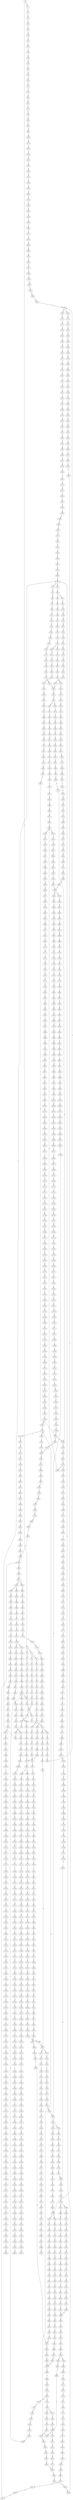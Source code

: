 strict digraph  {
	S0 -> S1 [ label = A ];
	S0 -> S2 [ label = C ];
	S1 -> S3 [ label = C ];
	S2 -> S4 [ label = T ];
	S2 -> S5 [ label = G ];
	S3 -> S6 [ label = C ];
	S4 -> S7 [ label = G ];
	S5 -> S8 [ label = G ];
	S5 -> S9 [ label = T ];
	S6 -> S10 [ label = T ];
	S7 -> S11 [ label = T ];
	S8 -> S12 [ label = T ];
	S9 -> S13 [ label = T ];
	S10 -> S14 [ label = T ];
	S11 -> S15 [ label = C ];
	S12 -> S16 [ label = C ];
	S13 -> S17 [ label = C ];
	S14 -> S18 [ label = T ];
	S15 -> S19 [ label = C ];
	S16 -> S20 [ label = C ];
	S17 -> S21 [ label = C ];
	S18 -> S22 [ label = T ];
	S19 -> S23 [ label = T ];
	S20 -> S24 [ label = T ];
	S21 -> S25 [ label = T ];
	S22 -> S26 [ label = T ];
	S23 -> S27 [ label = T ];
	S24 -> S28 [ label = T ];
	S25 -> S29 [ label = T ];
	S26 -> S30 [ label = G ];
	S27 -> S31 [ label = G ];
	S28 -> S32 [ label = G ];
	S29 -> S33 [ label = A ];
	S30 -> S34 [ label = A ];
	S31 -> S35 [ label = A ];
	S32 -> S36 [ label = A ];
	S33 -> S37 [ label = A ];
	S34 -> S38 [ label = A ];
	S35 -> S39 [ label = A ];
	S36 -> S40 [ label = A ];
	S37 -> S41 [ label = A ];
	S38 -> S42 [ label = C ];
	S39 -> S43 [ label = C ];
	S40 -> S43 [ label = C ];
	S41 -> S44 [ label = C ];
	S42 -> S45 [ label = A ];
	S43 -> S46 [ label = T ];
	S43 -> S47 [ label = A ];
	S44 -> S48 [ label = A ];
	S45 -> S49 [ label = G ];
	S46 -> S50 [ label = T ];
	S47 -> S51 [ label = G ];
	S48 -> S52 [ label = G ];
	S49 -> S53 [ label = T ];
	S50 -> S54 [ label = C ];
	S51 -> S55 [ label = G ];
	S52 -> S56 [ label = G ];
	S53 -> S57 [ label = T ];
	S54 -> S58 [ label = A ];
	S55 -> S59 [ label = G ];
	S55 -> S60 [ label = T ];
	S56 -> S61 [ label = T ];
	S57 -> S62 [ label = G ];
	S58 -> S63 [ label = A ];
	S59 -> S64 [ label = T ];
	S60 -> S65 [ label = C ];
	S61 -> S66 [ label = C ];
	S62 -> S67 [ label = A ];
	S63 -> S68 [ label = C ];
	S64 -> S69 [ label = C ];
	S65 -> S70 [ label = C ];
	S66 -> S71 [ label = T ];
	S67 -> S72 [ label = C ];
	S68 -> S73 [ label = C ];
	S68 -> S74 [ label = T ];
	S69 -> S75 [ label = C ];
	S70 -> S76 [ label = C ];
	S71 -> S77 [ label = C ];
	S72 -> S78 [ label = T ];
	S73 -> S79 [ label = G ];
	S74 -> S80 [ label = G ];
	S75 -> S81 [ label = G ];
	S76 -> S82 [ label = T ];
	S77 -> S83 [ label = T ];
	S78 -> S84 [ label = G ];
	S79 -> S85 [ label = G ];
	S80 -> S86 [ label = G ];
	S80 -> S87 [ label = C ];
	S81 -> S88 [ label = C ];
	S82 -> S89 [ label = T ];
	S83 -> S90 [ label = C ];
	S84 -> S91 [ label = T ];
	S85 -> S92 [ label = C ];
	S86 -> S93 [ label = C ];
	S87 -> S94 [ label = C ];
	S88 -> S95 [ label = C ];
	S89 -> S96 [ label = C ];
	S90 -> S97 [ label = C ];
	S91 -> S98 [ label = A ];
	S92 -> S99 [ label = C ];
	S93 -> S100 [ label = C ];
	S94 -> S101 [ label = C ];
	S95 -> S102 [ label = G ];
	S96 -> S103 [ label = T ];
	S96 -> S104 [ label = G ];
	S97 -> S105 [ label = G ];
	S98 -> S106 [ label = C ];
	S99 -> S107 [ label = C ];
	S100 -> S108 [ label = C ];
	S101 -> S109 [ label = T ];
	S102 -> S110 [ label = C ];
	S102 -> S111 [ label = G ];
	S103 -> S112 [ label = C ];
	S104 -> S113 [ label = C ];
	S105 -> S114 [ label = T ];
	S106 -> S115 [ label = A ];
	S107 -> S116 [ label = A ];
	S108 -> S117 [ label = A ];
	S109 -> S118 [ label = A ];
	S110 -> S119 [ label = A ];
	S111 -> S120 [ label = A ];
	S112 -> S121 [ label = G ];
	S113 -> S122 [ label = A ];
	S114 -> S123 [ label = A ];
	S115 -> S124 [ label = C ];
	S116 -> S125 [ label = G ];
	S117 -> S126 [ label = G ];
	S118 -> S127 [ label = G ];
	S119 -> S128 [ label = C ];
	S120 -> S129 [ label = A ];
	S121 -> S130 [ label = T ];
	S122 -> S131 [ label = C ];
	S123 -> S132 [ label = C ];
	S124 -> S133 [ label = T ];
	S125 -> S134 [ label = T ];
	S126 -> S135 [ label = G ];
	S127 -> S136 [ label = G ];
	S128 -> S137 [ label = G ];
	S129 -> S138 [ label = C ];
	S130 -> S139 [ label = A ];
	S131 -> S140 [ label = G ];
	S132 -> S141 [ label = A ];
	S133 -> S142 [ label = T ];
	S134 -> S143 [ label = T ];
	S135 -> S144 [ label = T ];
	S136 -> S145 [ label = T ];
	S137 -> S146 [ label = C ];
	S138 -> S147 [ label = T ];
	S139 -> S148 [ label = C ];
	S140 -> S149 [ label = T ];
	S141 -> S150 [ label = T ];
	S142 -> S151 [ label = G ];
	S143 -> S152 [ label = G ];
	S144 -> S153 [ label = G ];
	S145 -> S154 [ label = G ];
	S146 -> S155 [ label = G ];
	S147 -> S156 [ label = G ];
	S148 -> S157 [ label = G ];
	S149 -> S158 [ label = G ];
	S150 -> S159 [ label = G ];
	S151 -> S160 [ label = G ];
	S152 -> S161 [ label = T ];
	S153 -> S162 [ label = C ];
	S153 -> S163 [ label = G ];
	S154 -> S164 [ label = T ];
	S155 -> S165 [ label = C ];
	S156 -> S166 [ label = C ];
	S157 -> S167 [ label = G ];
	S158 -> S168 [ label = G ];
	S159 -> S169 [ label = G ];
	S160 -> S170 [ label = A ];
	S161 -> S171 [ label = G ];
	S162 -> S172 [ label = G ];
	S163 -> S173 [ label = G ];
	S164 -> S174 [ label = G ];
	S165 -> S175 [ label = A ];
	S166 -> S176 [ label = A ];
	S167 -> S177 [ label = C ];
	S168 -> S178 [ label = C ];
	S169 -> S179 [ label = C ];
	S170 -> S180 [ label = G ];
	S171 -> S181 [ label = C ];
	S172 -> S182 [ label = C ];
	S173 -> S183 [ label = C ];
	S174 -> S184 [ label = C ];
	S175 -> S185 [ label = G ];
	S176 -> S186 [ label = A ];
	S177 -> S187 [ label = T ];
	S178 -> S188 [ label = G ];
	S179 -> S189 [ label = G ];
	S180 -> S190 [ label = A ];
	S181 -> S191 [ label = G ];
	S182 -> S192 [ label = G ];
	S183 -> S193 [ label = T ];
	S184 -> S194 [ label = G ];
	S185 -> S195 [ label = C ];
	S186 -> S196 [ label = C ];
	S187 -> S197 [ label = A ];
	S188 -> S198 [ label = T ];
	S189 -> S199 [ label = C ];
	S190 -> S200 [ label = C ];
	S191 -> S201 [ label = T ];
	S192 -> S202 [ label = T ];
	S193 -> S203 [ label = T ];
	S194 -> S204 [ label = T ];
	S195 -> S205 [ label = C ];
	S196 -> S206 [ label = C ];
	S197 -> S207 [ label = C ];
	S198 -> S208 [ label = C ];
	S199 -> S209 [ label = C ];
	S200 -> S210 [ label = C ];
	S201 -> S211 [ label = C ];
	S202 -> S212 [ label = C ];
	S203 -> S213 [ label = C ];
	S204 -> S214 [ label = C ];
	S205 -> S215 [ label = G ];
	S206 -> S216 [ label = A ];
	S207 -> S217 [ label = T ];
	S208 -> S218 [ label = C ];
	S209 -> S219 [ label = C ];
	S210 -> S220 [ label = C ];
	S211 -> S221 [ label = G ];
	S212 -> S222 [ label = G ];
	S213 -> S223 [ label = G ];
	S214 -> S224 [ label = G ];
	S215 -> S225 [ label = G ];
	S216 -> S226 [ label = G ];
	S217 -> S227 [ label = G ];
	S218 -> S228 [ label = C ];
	S219 -> S229 [ label = C ];
	S220 -> S230 [ label = C ];
	S221 -> S231 [ label = A ];
	S222 -> S232 [ label = T ];
	S223 -> S233 [ label = A ];
	S224 -> S231 [ label = A ];
	S225 -> S234 [ label = C ];
	S225 -> S235 [ label = T ];
	S226 -> S236 [ label = A ];
	S227 -> S237 [ label = G ];
	S228 -> S238 [ label = C ];
	S229 -> S239 [ label = C ];
	S230 -> S240 [ label = C ];
	S231 -> S241 [ label = A ];
	S232 -> S242 [ label = G ];
	S233 -> S243 [ label = A ];
	S234 -> S244 [ label = A ];
	S235 -> S245 [ label = G ];
	S236 -> S246 [ label = A ];
	S237 -> S247 [ label = T ];
	S238 -> S248 [ label = A ];
	S239 -> S249 [ label = A ];
	S240 -> S250 [ label = C ];
	S241 -> S251 [ label = C ];
	S242 -> S252 [ label = C ];
	S243 -> S253 [ label = C ];
	S244 -> S254 [ label = C ];
	S245 -> S255 [ label = G ];
	S246 -> S256 [ label = C ];
	S247 -> S257 [ label = G ];
	S248 -> S258 [ label = C ];
	S249 -> S259 [ label = C ];
	S250 -> S260 [ label = T ];
	S251 -> S261 [ label = C ];
	S251 -> S262 [ label = A ];
	S252 -> S263 [ label = A ];
	S253 -> S264 [ label = A ];
	S254 -> S265 [ label = T ];
	S255 -> S266 [ label = A ];
	S256 -> S267 [ label = A ];
	S257 -> S268 [ label = C ];
	S258 -> S269 [ label = T ];
	S259 -> S270 [ label = T ];
	S260 -> S271 [ label = T ];
	S261 -> S272 [ label = T ];
	S262 -> S273 [ label = C ];
	S263 -> S274 [ label = T ];
	S264 -> S275 [ label = C ];
	S265 -> S276 [ label = T ];
	S266 -> S277 [ label = A ];
	S267 -> S278 [ label = G ];
	S268 -> S279 [ label = T ];
	S269 -> S280 [ label = T ];
	S270 -> S281 [ label = T ];
	S271 -> S282 [ label = C ];
	S272 -> S283 [ label = T ];
	S273 -> S284 [ label = C ];
	S274 -> S285 [ label = C ];
	S275 -> S286 [ label = G ];
	S276 -> S287 [ label = C ];
	S277 -> S288 [ label = G ];
	S278 -> S289 [ label = C ];
	S279 -> S290 [ label = A ];
	S280 -> S291 [ label = G ];
	S281 -> S292 [ label = T ];
	S282 -> S293 [ label = A ];
	S283 -> S294 [ label = C ];
	S284 -> S295 [ label = C ];
	S285 -> S296 [ label = C ];
	S286 -> S297 [ label = C ];
	S287 -> S298 [ label = A ];
	S288 -> S299 [ label = A ];
	S289 -> S300 [ label = C ];
	S290 -> S301 [ label = C ];
	S291 -> S302 [ label = A ];
	S292 -> S303 [ label = A ];
	S293 -> S304 [ label = G ];
	S294 -> S305 [ label = G ];
	S295 -> S306 [ label = G ];
	S296 -> S307 [ label = G ];
	S297 -> S308 [ label = G ];
	S298 -> S309 [ label = G ];
	S299 -> S310 [ label = A ];
	S300 -> S311 [ label = G ];
	S301 -> S312 [ label = T ];
	S302 -> S313 [ label = G ];
	S303 -> S314 [ label = G ];
	S304 -> S315 [ label = A ];
	S305 -> S316 [ label = T ];
	S306 -> S317 [ label = T ];
	S307 -> S318 [ label = C ];
	S308 -> S319 [ label = C ];
	S309 -> S320 [ label = C ];
	S310 -> S321 [ label = C ];
	S311 -> S322 [ label = T ];
	S312 -> S323 [ label = G ];
	S313 -> S324 [ label = C ];
	S314 -> S325 [ label = C ];
	S315 -> S326 [ label = G ];
	S316 -> S327 [ label = A ];
	S317 -> S328 [ label = A ];
	S318 -> S329 [ label = A ];
	S319 -> S330 [ label = A ];
	S320 -> S331 [ label = C ];
	S321 -> S332 [ label = G ];
	S322 -> S333 [ label = C ];
	S323 -> S334 [ label = T ];
	S324 -> S335 [ label = C ];
	S325 -> S336 [ label = C ];
	S326 -> S337 [ label = G ];
	S327 -> S338 [ label = C ];
	S328 -> S339 [ label = C ];
	S329 -> S340 [ label = C ];
	S330 -> S341 [ label = C ];
	S331 -> S342 [ label = G ];
	S332 -> S343 [ label = G ];
	S333 -> S344 [ label = C ];
	S334 -> S345 [ label = A ];
	S335 -> S346 [ label = G ];
	S336 -> S347 [ label = G ];
	S337 -> S348 [ label = T ];
	S338 -> S349 [ label = T ];
	S339 -> S350 [ label = G ];
	S340 -> S351 [ label = G ];
	S341 -> S352 [ label = G ];
	S342 -> S353 [ label = C ];
	S343 -> S354 [ label = C ];
	S344 -> S355 [ label = T ];
	S345 -> S356 [ label = A ];
	S346 -> S357 [ label = C ];
	S347 -> S358 [ label = T ];
	S348 -> S359 [ label = C ];
	S349 -> S360 [ label = T ];
	S350 -> S361 [ label = T ];
	S351 -> S362 [ label = T ];
	S352 -> S363 [ label = T ];
	S353 -> S364 [ label = C ];
	S354 -> S365 [ label = A ];
	S355 -> S366 [ label = C ];
	S356 -> S367 [ label = C ];
	S357 -> S368 [ label = C ];
	S358 -> S369 [ label = C ];
	S359 -> S370 [ label = C ];
	S360 -> S371 [ label = C ];
	S361 -> S372 [ label = C ];
	S362 -> S373 [ label = C ];
	S363 -> S374 [ label = C ];
	S364 -> S375 [ label = C ];
	S365 -> S376 [ label = C ];
	S366 -> S377 [ label = T ];
	S367 -> S378 [ label = A ];
	S368 -> S379 [ label = C ];
	S369 -> S380 [ label = C ];
	S370 -> S381 [ label = C ];
	S371 -> S382 [ label = A ];
	S372 -> S383 [ label = C ];
	S373 -> S384 [ label = G ];
	S374 -> S385 [ label = C ];
	S375 -> S386 [ label = C ];
	S376 -> S387 [ label = C ];
	S376 -> S388 [ label = T ];
	S377 -> S389 [ label = G ];
	S378 -> S390 [ label = C ];
	S379 -> S391 [ label = C ];
	S380 -> S392 [ label = C ];
	S381 -> S393 [ label = T ];
	S382 -> S394 [ label = A ];
	S383 -> S395 [ label = A ];
	S384 -> S396 [ label = A ];
	S385 -> S397 [ label = A ];
	S386 -> S398 [ label = T ];
	S387 -> S399 [ label = G ];
	S388 -> S400 [ label = G ];
	S389 -> S401 [ label = T ];
	S390 -> S402 [ label = A ];
	S391 -> S398 [ label = T ];
	S392 -> S403 [ label = A ];
	S393 -> S404 [ label = T ];
	S394 -> S405 [ label = G ];
	S395 -> S406 [ label = G ];
	S396 -> S407 [ label = G ];
	S397 -> S408 [ label = G ];
	S398 -> S409 [ label = T ];
	S398 -> S410 [ label = C ];
	S399 -> S411 [ label = G ];
	S400 -> S412 [ label = G ];
	S401 -> S413 [ label = C ];
	S402 -> S414 [ label = C ];
	S403 -> S415 [ label = C ];
	S404 -> S96 [ label = C ];
	S405 -> S416 [ label = C ];
	S406 -> S417 [ label = C ];
	S407 -> S418 [ label = C ];
	S408 -> S419 [ label = C ];
	S409 -> S420 [ label = C ];
	S410 -> S421 [ label = C ];
	S411 -> S422 [ label = G ];
	S412 -> S423 [ label = G ];
	S413 -> S424 [ label = G ];
	S414 -> S425 [ label = G ];
	S415 -> S426 [ label = C ];
	S416 -> S427 [ label = G ];
	S417 -> S428 [ label = G ];
	S418 -> S429 [ label = G ];
	S419 -> S430 [ label = T ];
	S419 -> S428 [ label = G ];
	S420 -> S431 [ label = A ];
	S421 -> S432 [ label = A ];
	S422 -> S433 [ label = A ];
	S423 -> S434 [ label = A ];
	S424 -> S435 [ label = T ];
	S425 -> S436 [ label = C ];
	S426 -> S437 [ label = A ];
	S427 -> S438 [ label = A ];
	S428 -> S439 [ label = A ];
	S429 -> S440 [ label = A ];
	S430 -> S441 [ label = T ];
	S431 -> S442 [ label = C ];
	S432 -> S443 [ label = C ];
	S433 -> S444 [ label = A ];
	S434 -> S445 [ label = A ];
	S435 -> S446 [ label = G ];
	S436 -> S447 [ label = T ];
	S437 -> S448 [ label = C ];
	S438 -> S449 [ label = G ];
	S439 -> S450 [ label = G ];
	S440 -> S451 [ label = G ];
	S441 -> S452 [ label = C ];
	S442 -> S453 [ label = G ];
	S443 -> S454 [ label = C ];
	S444 -> S455 [ label = T ];
	S445 -> S456 [ label = C ];
	S446 -> S457 [ label = G ];
	S447 -> S458 [ label = C ];
	S448 -> S459 [ label = C ];
	S449 -> S460 [ label = T ];
	S450 -> S461 [ label = T ];
	S451 -> S462 [ label = T ];
	S452 -> S463 [ label = A ];
	S453 -> S464 [ label = C ];
	S454 -> S465 [ label = C ];
	S455 -> S466 [ label = T ];
	S456 -> S467 [ label = T ];
	S457 -> S468 [ label = T ];
	S458 -> S469 [ label = C ];
	S459 -> S470 [ label = G ];
	S460 -> S471 [ label = C ];
	S461 -> S472 [ label = C ];
	S462 -> S473 [ label = C ];
	S463 -> S474 [ label = C ];
	S464 -> S475 [ label = T ];
	S465 -> S476 [ label = G ];
	S466 -> S477 [ label = G ];
	S467 -> S478 [ label = G ];
	S468 -> S479 [ label = A ];
	S469 -> S480 [ label = T ];
	S470 -> S481 [ label = A ];
	S471 -> S482 [ label = C ];
	S472 -> S483 [ label = C ];
	S472 -> S484 [ label = T ];
	S473 -> S485 [ label = G ];
	S474 -> S486 [ label = G ];
	S475 -> S487 [ label = C ];
	S476 -> S488 [ label = C ];
	S477 -> S489 [ label = A ];
	S478 -> S490 [ label = G ];
	S480 -> S491 [ label = A ];
	S481 -> S492 [ label = T ];
	S482 -> S493 [ label = C ];
	S483 -> S493 [ label = C ];
	S484 -> S494 [ label = C ];
	S485 -> S495 [ label = A ];
	S486 -> S496 [ label = C ];
	S487 -> S497 [ label = C ];
	S488 -> S498 [ label = C ];
	S489 -> S499 [ label = A ];
	S490 -> S500 [ label = A ];
	S491 -> S501 [ label = G ];
	S492 -> S502 [ label = C ];
	S493 -> S503 [ label = T ];
	S493 -> S504 [ label = G ];
	S494 -> S505 [ label = G ];
	S495 -> S506 [ label = A ];
	S496 -> S507 [ label = C ];
	S497 -> S508 [ label = G ];
	S498 -> S509 [ label = G ];
	S499 -> S510 [ label = C ];
	S500 -> S511 [ label = C ];
	S501 -> S512 [ label = A ];
	S502 -> S513 [ label = G ];
	S503 -> S514 [ label = C ];
	S504 -> S515 [ label = C ];
	S505 -> S516 [ label = T ];
	S506 -> S517 [ label = C ];
	S507 -> S518 [ label = C ];
	S508 -> S519 [ label = G ];
	S509 -> S520 [ label = G ];
	S510 -> S521 [ label = C ];
	S511 -> S522 [ label = C ];
	S512 -> S523 [ label = A ];
	S513 -> S524 [ label = G ];
	S514 -> S525 [ label = C ];
	S515 -> S526 [ label = C ];
	S516 -> S527 [ label = C ];
	S517 -> S528 [ label = C ];
	S518 -> S529 [ label = T ];
	S519 -> S530 [ label = T ];
	S520 -> S531 [ label = T ];
	S521 -> S532 [ label = C ];
	S522 -> S533 [ label = C ];
	S523 -> S534 [ label = C ];
	S524 -> S535 [ label = T ];
	S525 -> S536 [ label = G ];
	S526 -> S537 [ label = T ];
	S527 -> S538 [ label = T ];
	S528 -> S539 [ label = T ];
	S529 -> S540 [ label = T ];
	S530 -> S541 [ label = T ];
	S531 -> S542 [ label = C ];
	S532 -> S543 [ label = G ];
	S533 -> S544 [ label = G ];
	S534 -> S545 [ label = T ];
	S535 -> S546 [ label = T ];
	S536 -> S547 [ label = G ];
	S537 -> S548 [ label = G ];
	S538 -> S549 [ label = G ];
	S539 -> S550 [ label = G ];
	S540 -> S551 [ label = C ];
	S541 -> S552 [ label = G ];
	S542 -> S553 [ label = C ];
	S543 -> S554 [ label = T ];
	S544 -> S555 [ label = T ];
	S545 -> S556 [ label = T ];
	S546 -> S557 [ label = C ];
	S547 -> S558 [ label = T ];
	S548 -> S559 [ label = T ];
	S549 -> S560 [ label = T ];
	S550 -> S561 [ label = T ];
	S551 -> S562 [ label = A ];
	S552 -> S563 [ label = C ];
	S553 -> S564 [ label = C ];
	S554 -> S565 [ label = C ];
	S555 -> S566 [ label = C ];
	S556 -> S567 [ label = C ];
	S557 -> S568 [ label = C ];
	S558 -> S569 [ label = C ];
	S559 -> S570 [ label = C ];
	S560 -> S571 [ label = T ];
	S561 -> S572 [ label = C ];
	S562 -> S573 [ label = T ];
	S563 -> S574 [ label = A ];
	S564 -> S575 [ label = A ];
	S565 -> S576 [ label = T ];
	S566 -> S577 [ label = T ];
	S567 -> S578 [ label = A ];
	S568 -> S579 [ label = A ];
	S569 -> S580 [ label = T ];
	S570 -> S581 [ label = G ];
	S571 -> S582 [ label = C ];
	S572 -> S583 [ label = G ];
	S573 -> S584 [ label = C ];
	S574 -> S585 [ label = C ];
	S575 -> S586 [ label = G ];
	S576 -> S587 [ label = C ];
	S577 -> S588 [ label = C ];
	S578 -> S589 [ label = A ];
	S579 -> S590 [ label = G ];
	S580 -> S591 [ label = G ];
	S581 -> S592 [ label = C ];
	S582 -> S593 [ label = C ];
	S583 -> S594 [ label = C ];
	S584 -> S595 [ label = C ];
	S585 -> S596 [ label = T ];
	S586 -> S597 [ label = T ];
	S587 -> S598 [ label = G ];
	S588 -> S598 [ label = G ];
	S589 -> S68 [ label = C ];
	S590 -> S599 [ label = T ];
	S591 -> S600 [ label = G ];
	S592 -> S601 [ label = G ];
	S593 -> S602 [ label = G ];
	S594 -> S603 [ label = G ];
	S595 -> S604 [ label = A ];
	S596 -> S605 [ label = G ];
	S597 -> S606 [ label = G ];
	S598 -> S607 [ label = G ];
	S599 -> S608 [ label = G ];
	S600 -> S609 [ label = A ];
	S601 -> S610 [ label = C ];
	S602 -> S611 [ label = T ];
	S603 -> S610 [ label = C ];
	S604 -> S612 [ label = G ];
	S605 -> S613 [ label = G ];
	S606 -> S614 [ label = G ];
	S607 -> S615 [ label = C ];
	S608 -> S616 [ label = G ];
	S609 -> S617 [ label = G ];
	S610 -> S618 [ label = G ];
	S610 -> S619 [ label = A ];
	S611 -> S620 [ label = G ];
	S612 -> S621 [ label = A ];
	S613 -> S622 [ label = T ];
	S614 -> S623 [ label = T ];
	S615 -> S624 [ label = A ];
	S616 -> S625 [ label = T ];
	S617 -> S626 [ label = G ];
	S618 -> S627 [ label = A ];
	S619 -> S628 [ label = A ];
	S620 -> S629 [ label = G ];
	S621 -> S630 [ label = A ];
	S622 -> S631 [ label = C ];
	S623 -> S632 [ label = C ];
	S624 -> S633 [ label = C ];
	S625 -> S634 [ label = C ];
	S626 -> S635 [ label = G ];
	S627 -> S636 [ label = G ];
	S628 -> S637 [ label = C ];
	S629 -> S638 [ label = C ];
	S630 -> S639 [ label = C ];
	S631 -> S640 [ label = G ];
	S632 -> S641 [ label = G ];
	S633 -> S642 [ label = C ];
	S634 -> S641 [ label = G ];
	S635 -> S643 [ label = T ];
	S636 -> S644 [ label = C ];
	S637 -> S645 [ label = C ];
	S638 -> S646 [ label = C ];
	S639 -> S647 [ label = C ];
	S640 -> S648 [ label = T ];
	S641 -> S649 [ label = T ];
	S642 -> S650 [ label = G ];
	S643 -> S651 [ label = G ];
	S644 -> S652 [ label = A ];
	S645 -> S653 [ label = C ];
	S646 -> S654 [ label = C ];
	S647 -> S655 [ label = A ];
	S647 -> S656 [ label = G ];
	S648 -> S657 [ label = C ];
	S649 -> S658 [ label = C ];
	S650 -> S659 [ label = A ];
	S651 -> S660 [ label = T ];
	S652 -> S661 [ label = G ];
	S653 -> S662 [ label = G ];
	S654 -> S663 [ label = G ];
	S655 -> S664 [ label = G ];
	S655 -> S665 [ label = C ];
	S656 -> S666 [ label = G ];
	S657 -> S667 [ label = C ];
	S658 -> S668 [ label = C ];
	S659 -> S669 [ label = G ];
	S659 -> S670 [ label = A ];
	S660 -> S671 [ label = T ];
	S661 -> S672 [ label = T ];
	S662 -> S673 [ label = T ];
	S663 -> S674 [ label = T ];
	S664 -> S675 [ label = A ];
	S665 -> S676 [ label = C ];
	S666 -> S677 [ label = A ];
	S667 -> S678 [ label = G ];
	S668 -> S678 [ label = G ];
	S669 -> S679 [ label = T ];
	S670 -> S680 [ label = T ];
	S671 -> S681 [ label = C ];
	S672 -> S682 [ label = G ];
	S673 -> S683 [ label = A ];
	S674 -> S684 [ label = C ];
	S675 -> S685 [ label = C ];
	S676 -> S686 [ label = A ];
	S677 -> S687 [ label = C ];
	S678 -> S688 [ label = T ];
	S679 -> S689 [ label = C ];
	S680 -> S690 [ label = G ];
	S681 -> S691 [ label = C ];
	S682 -> S692 [ label = C ];
	S683 -> S693 [ label = C ];
	S684 -> S694 [ label = C ];
	S685 -> S695 [ label = T ];
	S686 -> S696 [ label = C ];
	S687 -> S697 [ label = G ];
	S688 -> S698 [ label = C ];
	S689 -> S699 [ label = C ];
	S690 -> S700 [ label = T ];
	S691 -> S701 [ label = A ];
	S692 -> S702 [ label = A ];
	S693 -> S703 [ label = A ];
	S694 -> S704 [ label = A ];
	S695 -> S705 [ label = C ];
	S696 -> S706 [ label = C ];
	S697 -> S707 [ label = C ];
	S698 -> S708 [ label = A ];
	S699 -> S709 [ label = A ];
	S699 -> S710 [ label = T ];
	S700 -> S711 [ label = A ];
	S701 -> S712 [ label = G ];
	S702 -> S713 [ label = A ];
	S703 -> S714 [ label = G ];
	S704 -> S715 [ label = G ];
	S705 -> S716 [ label = C ];
	S706 -> S717 [ label = C ];
	S707 -> S718 [ label = C ];
	S708 -> S719 [ label = C ];
	S709 -> S720 [ label = G ];
	S710 -> S721 [ label = C ];
	S711 -> S722 [ label = G ];
	S712 -> S723 [ label = C ];
	S713 -> S724 [ label = C ];
	S714 -> S725 [ label = C ];
	S715 -> S726 [ label = T ];
	S716 -> S727 [ label = C ];
	S717 -> S728 [ label = C ];
	S718 -> S729 [ label = C ];
	S719 -> S730 [ label = C ];
	S720 -> S731 [ label = T ];
	S720 -> S732 [ label = C ];
	S721 -> S733 [ label = G ];
	S722 -> S734 [ label = T ];
	S723 -> S735 [ label = A ];
	S724 -> S736 [ label = A ];
	S725 -> S737 [ label = A ];
	S726 -> S738 [ label = A ];
	S727 -> S739 [ label = A ];
	S728 -> S740 [ label = T ];
	S729 -> S741 [ label = A ];
	S730 -> S742 [ label = C ];
	S730 -> S743 [ label = G ];
	S731 -> S744 [ label = A ];
	S732 -> S745 [ label = T ];
	S733 -> S746 [ label = A ];
	S734 -> S747 [ label = T ];
	S735 -> S748 [ label = G ];
	S736 -> S749 [ label = G ];
	S737 -> S750 [ label = G ];
	S738 -> S751 [ label = G ];
	S739 -> S752 [ label = T ];
	S740 -> S753 [ label = T ];
	S741 -> S754 [ label = T ];
	S742 -> S755 [ label = T ];
	S743 -> S756 [ label = A ];
	S744 -> S757 [ label = G ];
	S745 -> S758 [ label = T ];
	S746 -> S759 [ label = A ];
	S747 -> S760 [ label = T ];
	S748 -> S761 [ label = A ];
	S749 -> S762 [ label = C ];
	S750 -> S763 [ label = G ];
	S751 -> S764 [ label = C ];
	S752 -> S765 [ label = C ];
	S753 -> S766 [ label = C ];
	S754 -> S767 [ label = C ];
	S755 -> S768 [ label = G ];
	S756 -> S769 [ label = A ];
	S756 -> S770 [ label = G ];
	S757 -> S771 [ label = G ];
	S758 -> S452 [ label = C ];
	S759 -> S772 [ label = C ];
	S760 -> S773 [ label = C ];
	S761 -> S774 [ label = T ];
	S762 -> S775 [ label = T ];
	S763 -> S776 [ label = T ];
	S764 -> S777 [ label = T ];
	S765 -> S778 [ label = T ];
	S766 -> S779 [ label = C ];
	S766 -> S780 [ label = G ];
	S767 -> S781 [ label = G ];
	S768 -> S782 [ label = T ];
	S769 -> S783 [ label = T ];
	S770 -> S784 [ label = T ];
	S771 -> S785 [ label = G ];
	S772 -> S786 [ label = T ];
	S773 -> S787 [ label = A ];
	S774 -> S788 [ label = A ];
	S775 -> S789 [ label = A ];
	S776 -> S790 [ label = G ];
	S777 -> S791 [ label = C ];
	S778 -> S792 [ label = G ];
	S779 -> S793 [ label = T ];
	S780 -> S794 [ label = A ];
	S781 -> S795 [ label = T ];
	S782 -> S796 [ label = C ];
	S783 -> S797 [ label = C ];
	S784 -> S798 [ label = C ];
	S785 -> S799 [ label = T ];
	S786 -> S800 [ label = T ];
	S787 -> S801 [ label = C ];
	S788 -> S802 [ label = A ];
	S789 -> S803 [ label = C ];
	S790 -> S804 [ label = C ];
	S791 -> S805 [ label = C ];
	S792 -> S806 [ label = C ];
	S793 -> S807 [ label = G ];
	S794 -> S808 [ label = T ];
	S795 -> S809 [ label = C ];
	S796 -> S810 [ label = C ];
	S797 -> S811 [ label = C ];
	S798 -> S699 [ label = C ];
	S799 -> S812 [ label = C ];
	S800 -> S813 [ label = C ];
	S801 -> S814 [ label = T ];
	S802 -> S815 [ label = A ];
	S803 -> S816 [ label = G ];
	S804 -> S817 [ label = A ];
	S805 -> S818 [ label = A ];
	S806 -> S819 [ label = C ];
	S807 -> S820 [ label = T ];
	S808 -> S821 [ label = C ];
	S809 -> S822 [ label = C ];
	S810 -> S823 [ label = T ];
	S811 -> S824 [ label = T ];
	S812 -> S825 [ label = A ];
	S813 -> S826 [ label = A ];
	S814 -> S827 [ label = C ];
	S815 -> S828 [ label = A ];
	S816 -> S829 [ label = A ];
	S817 -> S830 [ label = C ];
	S818 -> S831 [ label = C ];
	S819 -> S832 [ label = A ];
	S820 -> S833 [ label = C ];
	S821 -> S834 [ label = G ];
	S822 -> S835 [ label = T ];
	S823 -> S836 [ label = T ];
	S824 -> S837 [ label = C ];
	S825 -> S838 [ label = C ];
	S826 -> S839 [ label = A ];
	S827 -> S840 [ label = C ];
	S828 -> S841 [ label = A ];
	S829 -> S842 [ label = G ];
	S830 -> S843 [ label = G ];
	S831 -> S844 [ label = C ];
	S832 -> S845 [ label = G ];
	S833 -> S846 [ label = C ];
	S834 -> S847 [ label = T ];
	S835 -> S848 [ label = C ];
	S836 -> S849 [ label = G ];
	S837 -> S850 [ label = G ];
	S838 -> S851 [ label = T ];
	S839 -> S68 [ label = C ];
	S840 -> S852 [ label = T ];
	S841 -> S853 [ label = C ];
	S842 -> S854 [ label = A ];
	S843 -> S855 [ label = C ];
	S844 -> S856 [ label = G ];
	S845 -> S857 [ label = T ];
	S846 -> S858 [ label = T ];
	S847 -> S859 [ label = T ];
	S848 -> S860 [ label = T ];
	S849 -> S35 [ label = A ];
	S849 -> S861 [ label = T ];
	S850 -> S862 [ label = A ];
	S851 -> S863 [ label = C ];
	S852 -> S864 [ label = T ];
	S853 -> S865 [ label = T ];
	S854 -> S866 [ label = A ];
	S855 -> S867 [ label = G ];
	S856 -> S868 [ label = G ];
	S857 -> S869 [ label = C ];
	S858 -> S870 [ label = T ];
	S859 -> S871 [ label = T ];
	S860 -> S872 [ label = T ];
	S861 -> S873 [ label = A ];
	S862 -> S874 [ label = A ];
	S863 -> S875 [ label = G ];
	S864 -> S876 [ label = T ];
	S865 -> S877 [ label = T ];
	S866 -> S878 [ label = C ];
	S867 -> S879 [ label = G ];
	S868 -> S880 [ label = A ];
	S869 -> S881 [ label = G ];
	S870 -> S849 [ label = G ];
	S871 -> S882 [ label = G ];
	S872 -> S883 [ label = C ];
	S873 -> S884 [ label = G ];
	S874 -> S885 [ label = C ];
	S875 -> S886 [ label = C ];
	S876 -> S887 [ label = C ];
	S877 -> S888 [ label = T ];
	S878 -> S889 [ label = T ];
	S879 -> S890 [ label = T ];
	S880 -> S891 [ label = C ];
	S881 -> S892 [ label = T ];
	S882 -> S893 [ label = T ];
	S883 -> S894 [ label = T ];
	S884 -> S895 [ label = G ];
	S885 -> S786 [ label = T ];
	S886 -> S896 [ label = T ];
	S887 -> S897 [ label = A ];
	S888 -> S898 [ label = G ];
	S889 -> S899 [ label = G ];
	S890 -> S900 [ label = G ];
	S891 -> S901 [ label = G ];
	S892 -> S902 [ label = A ];
	S893 -> S903 [ label = A ];
	S894 -> S904 [ label = C ];
	S895 -> S905 [ label = A ];
	S896 -> S906 [ label = T ];
	S897 -> S907 [ label = T ];
	S898 -> S908 [ label = C ];
	S899 -> S909 [ label = G ];
	S900 -> S910 [ label = C ];
	S901 -> S911 [ label = T ];
	S902 -> S912 [ label = A ];
	S903 -> S913 [ label = G ];
	S904 -> S914 [ label = G ];
	S905 -> S915 [ label = G ];
	S906 -> S916 [ label = C ];
	S907 -> S917 [ label = C ];
	S908 -> S918 [ label = C ];
	S909 -> S919 [ label = C ];
	S910 -> S920 [ label = C ];
	S911 -> S921 [ label = C ];
	S912 -> S922 [ label = G ];
	S913 -> S923 [ label = G ];
	S914 -> S924 [ label = G ];
	S915 -> S925 [ label = A ];
	S916 -> S926 [ label = A ];
	S917 -> S927 [ label = C ];
	S918 -> S928 [ label = G ];
	S919 -> S929 [ label = G ];
	S920 -> S930 [ label = G ];
	S921 -> S931 [ label = G ];
	S922 -> S932 [ label = A ];
	S923 -> S933 [ label = A ];
	S924 -> S934 [ label = A ];
	S925 -> S935 [ label = G ];
	S926 -> S936 [ label = T ];
	S927 -> S937 [ label = A ];
	S928 -> S938 [ label = T ];
	S929 -> S939 [ label = C ];
	S930 -> S940 [ label = C ];
	S931 -> S941 [ label = T ];
	S932 -> S942 [ label = C ];
	S933 -> S943 [ label = A ];
	S934 -> S944 [ label = G ];
	S935 -> S945 [ label = G ];
	S936 -> S946 [ label = C ];
	S937 -> S947 [ label = G ];
	S938 -> S948 [ label = A ];
	S939 -> S949 [ label = A ];
	S940 -> S950 [ label = A ];
	S941 -> S951 [ label = G ];
	S942 -> S952 [ label = G ];
	S943 -> S953 [ label = A ];
	S944 -> S954 [ label = A ];
	S945 -> S955 [ label = T ];
	S946 -> S956 [ label = C ];
	S947 -> S621 [ label = A ];
	S948 -> S957 [ label = G ];
	S949 -> S958 [ label = G ];
	S950 -> S959 [ label = A ];
	S951 -> S960 [ label = A ];
	S952 -> S961 [ label = G ];
	S953 -> S962 [ label = G ];
	S954 -> S963 [ label = G ];
	S955 -> S964 [ label = C ];
	S956 -> S965 [ label = A ];
	S957 -> S966 [ label = C ];
	S958 -> S967 [ label = C ];
	S959 -> S968 [ label = C ];
	S960 -> S969 [ label = C ];
	S961 -> S970 [ label = C ];
	S962 -> S971 [ label = G ];
	S963 -> S972 [ label = G ];
	S964 -> S973 [ label = C ];
	S965 -> S612 [ label = G ];
	S966 -> S974 [ label = C ];
	S967 -> S975 [ label = G ];
	S968 -> S976 [ label = C ];
	S969 -> S977 [ label = C ];
	S970 -> S978 [ label = T ];
	S971 -> S979 [ label = T ];
	S972 -> S980 [ label = T ];
	S973 -> S981 [ label = C ];
	S974 -> S982 [ label = G ];
	S975 -> S983 [ label = G ];
	S976 -> S984 [ label = A ];
	S977 -> S985 [ label = G ];
	S978 -> S986 [ label = C ];
	S979 -> S987 [ label = C ];
	S980 -> S988 [ label = C ];
	S981 -> S989 [ label = A ];
	S981 -> S990 [ label = G ];
	S982 -> S991 [ label = G ];
	S983 -> S992 [ label = G ];
	S984 -> S993 [ label = G ];
	S985 -> S994 [ label = G ];
	S986 -> S995 [ label = T ];
	S987 -> S996 [ label = C ];
	S988 -> S973 [ label = C ];
	S989 -> S997 [ label = G ];
	S990 -> S998 [ label = G ];
	S991 -> S999 [ label = T ];
	S992 -> S1000 [ label = T ];
	S993 -> S1001 [ label = T ];
	S994 -> S1002 [ label = T ];
	S995 -> S1003 [ label = C ];
	S996 -> S1004 [ label = C ];
	S997 -> S1005 [ label = A ];
	S998 -> S1006 [ label = A ];
	S999 -> S1007 [ label = G ];
	S1000 -> S1008 [ label = G ];
	S1001 -> S1009 [ label = C ];
	S1002 -> S1010 [ label = C ];
	S1003 -> S1011 [ label = G ];
	S1004 -> S1012 [ label = G ];
	S1005 -> S1013 [ label = G ];
	S1006 -> S1014 [ label = G ];
	S1007 -> S1015 [ label = A ];
	S1008 -> S1016 [ label = C ];
	S1009 -> S1017 [ label = G ];
	S1010 -> S1018 [ label = G ];
	S1011 -> S1019 [ label = A ];
	S1012 -> S1020 [ label = A ];
	S1013 -> S1021 [ label = C ];
	S1014 -> S1022 [ label = G ];
	S1015 -> S1023 [ label = C ];
	S1016 -> S1024 [ label = C ];
	S1017 -> S1025 [ label = C ];
	S1018 -> S1026 [ label = C ];
	S1019 -> S1027 [ label = A ];
	S1020 -> S1028 [ label = A ];
	S1021 -> S1029 [ label = C ];
	S1022 -> S1030 [ label = C ];
	S1023 -> S1031 [ label = G ];
	S1024 -> S1032 [ label = G ];
	S1025 -> S1033 [ label = G ];
	S1026 -> S1034 [ label = G ];
	S1027 -> S1035 [ label = G ];
	S1028 -> S1036 [ label = G ];
	S1029 -> S1037 [ label = A ];
	S1030 -> S1038 [ label = G ];
	S1031 -> S1039 [ label = T ];
	S1032 -> S1040 [ label = C ];
	S1033 -> S1041 [ label = C ];
	S1034 -> S1042 [ label = T ];
	S1035 -> S1043 [ label = T ];
	S1036 -> S1044 [ label = T ];
	S1037 -> S1045 [ label = C ];
	S1038 -> S1046 [ label = T ];
	S1039 -> S1047 [ label = G ];
	S1040 -> S1048 [ label = C ];
	S1041 -> S1049 [ label = A ];
	S1042 -> S1050 [ label = A ];
	S1043 -> S1051 [ label = C ];
	S1044 -> S1052 [ label = C ];
	S1045 -> S1053 [ label = G ];
	S1046 -> S1054 [ label = G ];
	S1047 -> S1055 [ label = G ];
	S1048 -> S1056 [ label = G ];
	S1049 -> S1057 [ label = G ];
	S1050 -> S1058 [ label = G ];
	S1051 -> S1059 [ label = G ];
	S1052 -> S1060 [ label = G ];
	S1053 -> S1061 [ label = G ];
	S1054 -> S1062 [ label = G ];
	S1055 -> S1063 [ label = G ];
	S1056 -> S1064 [ label = G ];
	S1057 -> S1065 [ label = C ];
	S1058 -> S1066 [ label = C ];
	S1059 -> S1067 [ label = C ];
	S1060 -> S1068 [ label = A ];
	S1061 -> S1069 [ label = T ];
	S1062 -> S1070 [ label = T ];
	S1063 -> S1071 [ label = T ];
	S1064 -> S1072 [ label = T ];
	S1065 -> S1073 [ label = C ];
	S1066 -> S1074 [ label = C ];
	S1067 -> S1075 [ label = G ];
	S1068 -> S1076 [ label = G ];
	S1069 -> S1077 [ label = T ];
	S1070 -> S1078 [ label = A ];
	S1071 -> S1079 [ label = A ];
	S1072 -> S1080 [ label = G ];
	S1073 -> S215 [ label = G ];
	S1074 -> S1081 [ label = G ];
	S1075 -> S1082 [ label = G ];
	S1076 -> S1083 [ label = G ];
	S1077 -> S1084 [ label = A ];
	S1078 -> S1085 [ label = T ];
	S1079 -> S1086 [ label = C ];
	S1080 -> S1087 [ label = G ];
	S1081 -> S1088 [ label = C ];
	S1082 -> S1089 [ label = C ];
	S1083 -> S1090 [ label = T ];
	S1084 -> S1091 [ label = C ];
	S1085 -> S1092 [ label = G ];
	S1086 -> S1093 [ label = T ];
	S1087 -> S1094 [ label = T ];
	S1088 -> S1095 [ label = T ];
	S1089 -> S1096 [ label = T ];
	S1090 -> S1097 [ label = A ];
	S1091 -> S1098 [ label = T ];
	S1092 -> S1099 [ label = A ];
	S1093 -> S1100 [ label = A ];
	S1094 -> S1101 [ label = G ];
	S1095 -> S1102 [ label = G ];
	S1096 -> S1103 [ label = A ];
	S1097 -> S1104 [ label = T ];
	S1098 -> S1105 [ label = G ];
	S1099 -> S1106 [ label = G ];
	S1100 -> S1107 [ label = T ];
	S1101 -> S1108 [ label = G ];
	S1102 -> S1109 [ label = G ];
	S1103 -> S1110 [ label = T ];
	S1104 -> S1111 [ label = A ];
	S1105 -> S1112 [ label = C ];
	S1106 -> S1113 [ label = C ];
	S1107 -> S1114 [ label = T ];
	S1108 -> S1115 [ label = A ];
	S1109 -> S1116 [ label = A ];
	S1110 -> S1117 [ label = A ];
	S1111 -> S1118 [ label = A ];
	S1112 -> S1119 [ label = A ];
	S1113 -> S1120 [ label = G ];
	S1114 -> S1121 [ label = G ];
	S1115 -> S1122 [ label = A ];
	S1116 -> S1123 [ label = A ];
	S1117 -> S1124 [ label = G ];
	S1118 -> S1125 [ label = G ];
	S1119 -> S1126 [ label = G ];
	S1120 -> S1127 [ label = G ];
	S1121 -> S1128 [ label = G ];
	S1122 -> S1129 [ label = C ];
	S1123 -> S1130 [ label = G ];
	S1124 -> S1131 [ label = T ];
	S1125 -> S1132 [ label = T ];
	S1126 -> S1133 [ label = A ];
	S1127 -> S1134 [ label = T ];
	S1128 -> S1135 [ label = A ];
	S1129 -> S1136 [ label = C ];
	S1130 -> S1137 [ label = A ];
	S1131 -> S1138 [ label = A ];
	S1132 -> S1139 [ label = C ];
	S1133 -> S1140 [ label = C ];
	S1134 -> S1141 [ label = C ];
	S1135 -> S1142 [ label = A ];
	S1136 -> S1143 [ label = T ];
	S1137 -> S1144 [ label = A ];
	S1138 -> S1145 [ label = G ];
	S1139 -> S1146 [ label = G ];
	S1140 -> S1147 [ label = G ];
	S1141 -> S1148 [ label = G ];
	S1142 -> S1149 [ label = C ];
	S1143 -> S1150 [ label = C ];
	S1144 -> S1151 [ label = C ];
	S1145 -> S1152 [ label = C ];
	S1146 -> S1153 [ label = T ];
	S1147 -> S1154 [ label = G ];
	S1148 -> S1155 [ label = C ];
	S1149 -> S1156 [ label = G ];
	S1150 -> S1157 [ label = G ];
	S1151 -> S332 [ label = G ];
	S1152 -> S1158 [ label = C ];
	S1153 -> S1159 [ label = G ];
	S1154 -> S1160 [ label = A ];
	S1155 -> S1161 [ label = A ];
	S1156 -> S1162 [ label = G ];
	S1157 -> S1163 [ label = G ];
	S1158 -> S1164 [ label = G ];
	S1159 -> S1165 [ label = G ];
	S1160 -> S1166 [ label = C ];
	S1161 -> S1167 [ label = C ];
	S1162 -> S1168 [ label = T ];
	S1163 -> S1169 [ label = C ];
	S1164 -> S1170 [ label = A ];
	S1165 -> S1171 [ label = T ];
	S1166 -> S1172 [ label = A ];
	S1167 -> S1173 [ label = G ];
	S1168 -> S1174 [ label = A ];
	S1169 -> S1175 [ label = A ];
	S1170 -> S1176 [ label = A ];
	S1171 -> S1177 [ label = A ];
	S1172 -> S1178 [ label = C ];
	S1173 -> S1179 [ label = C ];
	S1174 -> S1180 [ label = C ];
	S1175 -> S1181 [ label = C ];
	S1176 -> S1182 [ label = A ];
	S1177 -> S1183 [ label = C ];
	S1178 -> S1184 [ label = A ];
	S1179 -> S1185 [ label = G ];
	S1180 -> S1186 [ label = G ];
	S1181 -> S1187 [ label = G ];
	S1182 -> S1188 [ label = C ];
	S1183 -> S1189 [ label = C ];
	S1184 -> S1190 [ label = C ];
	S1185 -> S1191 [ label = C ];
	S1186 -> S1192 [ label = A ];
	S1187 -> S1193 [ label = C ];
	S1188 -> S1194 [ label = C ];
	S1189 -> S1195 [ label = G ];
	S1190 -> S1196 [ label = C ];
	S1191 -> S1197 [ label = G ];
	S1192 -> S1198 [ label = A ];
	S1193 -> S1199 [ label = G ];
	S1194 -> S1200 [ label = C ];
	S1195 -> S1201 [ label = G ];
	S1196 -> S1202 [ label = T ];
	S1197 -> S1203 [ label = G ];
	S1198 -> S1204 [ label = G ];
	S1199 -> S1205 [ label = C ];
	S1200 -> S1206 [ label = C ];
	S1201 -> S1207 [ label = T ];
	S1202 -> S1208 [ label = C ];
	S1203 -> S1209 [ label = C ];
	S1204 -> S1210 [ label = A ];
	S1205 -> S1211 [ label = G ];
	S1206 -> S1212 [ label = G ];
	S1207 -> S1213 [ label = G ];
	S1208 -> S1214 [ label = T ];
	S1209 -> S1215 [ label = T ];
	S1210 -> S1216 [ label = A ];
	S1211 -> S1217 [ label = C ];
	S1212 -> S1218 [ label = A ];
	S1213 -> S1219 [ label = G ];
	S1214 -> S1220 [ label = A ];
	S1215 -> S1221 [ label = G ];
	S1216 -> S1222 [ label = G ];
	S1217 -> S1223 [ label = G ];
	S1218 -> S1224 [ label = C ];
	S1219 -> S1225 [ label = T ];
	S1220 -> S1226 [ label = G ];
	S1221 -> S1227 [ label = G ];
	S1222 -> S1228 [ label = T ];
	S1223 -> S1229 [ label = T ];
	S1224 -> S1230 [ label = T ];
	S1225 -> S1231 [ label = T ];
	S1226 -> S1232 [ label = A ];
	S1227 -> S1233 [ label = A ];
	S1228 -> S1234 [ label = G ];
	S1229 -> S1235 [ label = C ];
	S1230 -> S1236 [ label = A ];
	S1231 -> S1237 [ label = A ];
	S1232 -> S1238 [ label = A ];
	S1233 -> S1239 [ label = A ];
	S1234 -> S1240 [ label = T ];
	S1235 -> S1241 [ label = G ];
	S1236 -> S1242 [ label = G ];
	S1237 -> S1243 [ label = G ];
	S1238 -> S1244 [ label = C ];
	S1239 -> S1245 [ label = T ];
	S1240 -> S1246 [ label = C ];
	S1241 -> S1247 [ label = A ];
	S1242 -> S1248 [ label = A ];
	S1243 -> S1249 [ label = A ];
	S1244 -> S1250 [ label = G ];
	S1245 -> S1251 [ label = G ];
	S1246 -> S1252 [ label = C ];
	S1247 -> S1253 [ label = C ];
	S1248 -> S1254 [ label = A ];
	S1249 -> S1255 [ label = A ];
	S1250 -> S1256 [ label = A ];
	S1251 -> S1257 [ label = G ];
	S1252 -> S1258 [ label = T ];
	S1253 -> S1259 [ label = G ];
	S1254 -> S1260 [ label = T ];
	S1255 -> S1261 [ label = G ];
	S1256 -> S1262 [ label = G ];
	S1257 -> S1263 [ label = G ];
	S1258 -> S1264 [ label = G ];
	S1259 -> S1265 [ label = C ];
	S1260 -> S1266 [ label = C ];
	S1261 -> S1267 [ label = G ];
	S1262 -> S1268 [ label = G ];
	S1263 -> S1269 [ label = G ];
	S1264 -> S1270 [ label = G ];
	S1265 -> S1271 [ label = G ];
	S1266 -> S1272 [ label = G ];
	S1267 -> S1273 [ label = G ];
	S1268 -> S1274 [ label = T ];
	S1269 -> S1275 [ label = T ];
	S1270 -> S1276 [ label = C ];
	S1271 -> S1277 [ label = C ];
	S1272 -> S1278 [ label = G ];
	S1273 -> S1279 [ label = G ];
	S1274 -> S1280 [ label = G ];
	S1275 -> S1281 [ label = C ];
	S1276 -> S1282 [ label = C ];
	S1277 -> S1283 [ label = C ];
	S1278 -> S1284 [ label = G ];
	S1279 -> S1285 [ label = G ];
	S1280 -> S1286 [ label = T ];
	S1281 -> S1287 [ label = C ];
	S1282 -> S1288 [ label = T ];
	S1283 -> S1289 [ label = T ];
	S1284 -> S1290 [ label = T ];
	S1285 -> S1291 [ label = T ];
	S1286 -> S1292 [ label = C ];
	S1287 -> S1293 [ label = G ];
	S1288 -> S1294 [ label = G ];
	S1289 -> S1295 [ label = C ];
	S1290 -> S1296 [ label = A ];
	S1291 -> S1297 [ label = C ];
	S1292 -> S1298 [ label = C ];
	S1293 -> S1299 [ label = C ];
	S1294 -> S1300 [ label = G ];
	S1295 -> S1301 [ label = G ];
	S1296 -> S1302 [ label = T ];
	S1297 -> S1303 [ label = C ];
	S1298 -> S1304 [ label = C ];
	S1299 -> S1305 [ label = C ];
	S1300 -> S1306 [ label = G ];
	S1301 -> S1307 [ label = G ];
	S1302 -> S1308 [ label = C ];
	S1303 -> S1309 [ label = G ];
	S1304 -> S1310 [ label = T ];
	S1305 -> S102 [ label = G ];
	S1306 -> S1311 [ label = T ];
	S1307 -> S1312 [ label = G ];
	S1308 -> S1313 [ label = C ];
	S1309 -> S1314 [ label = T ];
	S1310 -> S1315 [ label = G ];
	S1311 -> S1316 [ label = C ];
	S1312 -> S1317 [ label = C ];
	S1313 -> S1318 [ label = C ];
	S1314 -> S1319 [ label = C ];
	S1315 -> S1320 [ label = T ];
	S1316 -> S1321 [ label = C ];
	S1317 -> S1322 [ label = T ];
	S1318 -> S1323 [ label = G ];
	S1319 -> S1324 [ label = G ];
	S1320 -> S1325 [ label = C ];
	S1321 -> S1326 [ label = C ];
	S1322 -> S1327 [ label = C ];
	S1323 -> S1328 [ label = A ];
	S1324 -> S1329 [ label = G ];
	S1325 -> S1330 [ label = C ];
	S1326 -> S1331 [ label = G ];
	S1327 -> S1332 [ label = A ];
	S1328 -> S1333 [ label = A ];
	S1329 -> S1334 [ label = A ];
	S1330 -> S1335 [ label = T ];
	S1331 -> S1336 [ label = A ];
	S1332 -> S1337 [ label = C ];
	S1333 -> S1338 [ label = A ];
	S1334 -> S1339 [ label = A ];
	S1335 -> S1340 [ label = A ];
	S1336 -> S1341 [ label = G ];
	S1337 -> S1342 [ label = G ];
	S1338 -> S1343 [ label = G ];
	S1339 -> S1344 [ label = C ];
	S1340 -> S1345 [ label = C ];
	S1341 -> S1346 [ label = T ];
	S1342 -> S1347 [ label = T ];
	S1343 -> S1348 [ label = T ];
	S1344 -> S1349 [ label = T ];
	S1345 -> S1350 [ label = T ];
	S1346 -> S1351 [ label = C ];
	S1347 -> S1352 [ label = C ];
	S1348 -> S1353 [ label = G ];
	S1349 -> S1354 [ label = A ];
	S1350 -> S1355 [ label = A ];
	S1351 -> S1356 [ label = C ];
	S1352 -> S1357 [ label = C ];
	S1353 -> S1358 [ label = T ];
	S1354 -> S1359 [ label = C ];
	S1355 -> S1360 [ label = C ];
	S1356 -> S1361 [ label = A ];
	S1357 -> S1362 [ label = A ];
	S1358 -> S1363 [ label = C ];
	S1359 -> S1364 [ label = A ];
	S1360 -> S1365 [ label = C ];
	S1361 -> S720 [ label = G ];
	S1362 -> S1366 [ label = G ];
	S1363 -> S1367 [ label = G ];
	S1364 -> S1368 [ label = A ];
	S1365 -> S1369 [ label = A ];
	S1366 -> S419 [ label = C ];
	S1367 -> S1370 [ label = T ];
	S1368 -> S1371 [ label = C ];
	S1369 -> S1372 [ label = G ];
	S1370 -> S1373 [ label = C ];
	S1371 -> S1374 [ label = G ];
	S1372 -> S1375 [ label = G ];
	S1373 -> S1376 [ label = G ];
	S1374 -> S1377 [ label = A ];
	S1375 -> S1378 [ label = A ];
	S1376 -> S1379 [ label = G ];
	S1377 -> S1380 [ label = A ];
	S1378 -> S1381 [ label = G ];
	S1379 -> S1382 [ label = A ];
	S1380 -> S1383 [ label = A ];
	S1381 -> S1384 [ label = A ];
	S1382 -> S1385 [ label = A ];
	S1383 -> S1386 [ label = A ];
	S1384 -> S1387 [ label = G ];
	S1385 -> S1388 [ label = C ];
	S1386 -> S1389 [ label = C ];
	S1387 -> S1390 [ label = T ];
	S1388 -> S1391 [ label = A ];
	S1389 -> S1392 [ label = A ];
	S1390 -> S1393 [ label = C ];
	S1391 -> S1394 [ label = G ];
	S1392 -> S1395 [ label = G ];
	S1393 -> S1396 [ label = A ];
	S1394 -> S1397 [ label = G ];
	S1395 -> S1398 [ label = A ];
	S1396 -> S1399 [ label = G ];
	S1397 -> S1400 [ label = A ];
	S1398 -> S1401 [ label = A ];
	S1399 -> S1402 [ label = G ];
	S1400 -> S1403 [ label = A ];
	S1401 -> S1404 [ label = G ];
	S1402 -> S1405 [ label = A ];
	S1403 -> S1406 [ label = T ];
	S1404 -> S1407 [ label = G ];
	S1405 -> S1408 [ label = C ];
	S1406 -> S1409 [ label = A ];
	S1407 -> S1410 [ label = G ];
	S1408 -> S1411 [ label = C ];
	S1409 -> S1412 [ label = G ];
	S1410 -> S1413 [ label = G ];
	S1411 -> S1414 [ label = A ];
	S1412 -> S1415 [ label = T ];
	S1413 -> S1416 [ label = T ];
	S1414 -> S1417 [ label = G ];
	S1415 -> S1418 [ label = C ];
	S1416 -> S1419 [ label = C ];
	S1417 -> S1420 [ label = T ];
	S1418 -> S1421 [ label = T ];
	S1419 -> S1422 [ label = T ];
	S1420 -> S1423 [ label = C ];
	S1421 -> S1424 [ label = C ];
	S1422 -> S1425 [ label = C ];
	S1423 -> S1426 [ label = T ];
	S1424 -> S1427 [ label = T ];
	S1425 -> S1428 [ label = T ];
	S1426 -> S1429 [ label = C ];
	S1427 -> S1430 [ label = C ];
	S1428 -> S1431 [ label = C ];
	S1429 -> S1432 [ label = T ];
	S1430 -> S1433 [ label = T ];
	S1431 -> S1434 [ label = G ];
	S1432 -> S1435 [ label = G ];
	S1433 -> S1436 [ label = G ];
	S1434 -> S1437 [ label = T ];
	S1435 -> S1438 [ label = T ];
	S1436 -> S1439 [ label = A ];
	S1437 -> S1440 [ label = G ];
	S1438 -> S1441 [ label = A ];
	S1439 -> S1442 [ label = G ];
	S1440 -> S1443 [ label = G ];
	S1442 -> S1444 [ label = T ];
	S1443 -> S1445 [ label = T ];
	S1444 -> S1446 [ label = A ];
	S1445 -> S1447 [ label = A ];
}
